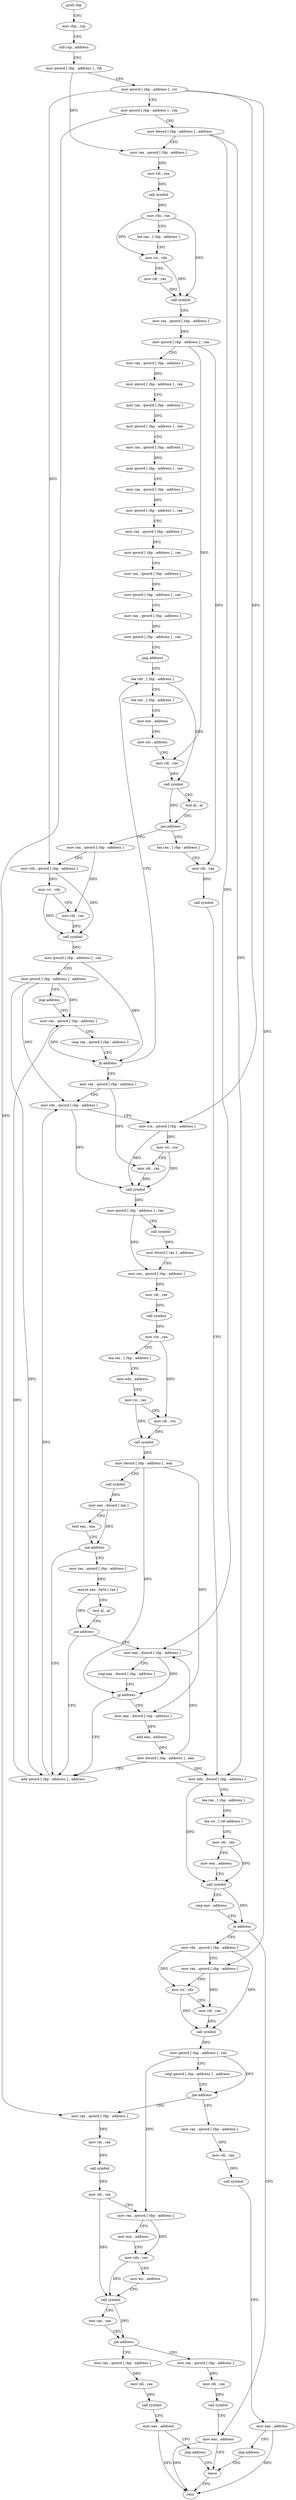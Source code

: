 digraph "func" {
"99433" [label = "push rbp" ]
"99434" [label = "mov rbp , rsp" ]
"99437" [label = "sub rsp , address" ]
"99444" [label = "mov qword [ rbp - address ] , rdi" ]
"99451" [label = "mov qword [ rbp - address ] , rsi" ]
"99458" [label = "mov qword [ rbp - address ] , rdx" ]
"99465" [label = "mov dword [ rbp - address ] , address" ]
"99472" [label = "mov rax , qword [ rbp - address ]" ]
"99479" [label = "mov rdi , rax" ]
"99482" [label = "call symbol" ]
"99487" [label = "mov rdx , rax" ]
"99490" [label = "lea rax , [ rbp - address ]" ]
"99497" [label = "mov rsi , rdx" ]
"99500" [label = "mov rdi , rax" ]
"99503" [label = "call symbol" ]
"99508" [label = "mov rax , qword [ rbp - address ]" ]
"99515" [label = "mov qword [ rbp - address ] , rax" ]
"99519" [label = "mov rax , qword [ rbp - address ]" ]
"99526" [label = "mov qword [ rbp - address ] , rax" ]
"99530" [label = "mov rax , qword [ rbp - address ]" ]
"99537" [label = "mov qword [ rbp - address ] , rax" ]
"99541" [label = "mov rax , qword [ rbp - address ]" ]
"99548" [label = "mov qword [ rbp - address ] , rax" ]
"99552" [label = "mov rax , qword [ rbp - address ]" ]
"99559" [label = "mov qword [ rbp - address ] , rax" ]
"99563" [label = "mov rax , qword [ rbp - address ]" ]
"99570" [label = "mov qword [ rbp - address ] , rax" ]
"99574" [label = "mov rax , qword [ rbp - address ]" ]
"99581" [label = "mov qword [ rbp - address ] , rax" ]
"99585" [label = "mov rax , qword [ rbp - address ]" ]
"99592" [label = "mov qword [ rbp - address ] , rax" ]
"99596" [label = "jmp address" ]
"99774" [label = "lea rdx , [ rbp - address ]" ]
"99778" [label = "lea rax , [ rbp - address ]" ]
"99782" [label = "mov ecx , address" ]
"99787" [label = "mov esi , address" ]
"99792" [label = "mov rdi , rax" ]
"99795" [label = "call symbol" ]
"99800" [label = "test al , al" ]
"99802" [label = "jne address" ]
"99601" [label = "mov rax , qword [ rbp - address ]" ]
"99808" [label = "lea rax , [ rbp - address ]" ]
"99605" [label = "mov rdx , qword [ rbp - address ]" ]
"99612" [label = "mov rsi , rdx" ]
"99615" [label = "mov rdi , rax" ]
"99618" [label = "call symbol" ]
"99623" [label = "mov qword [ rbp - address ] , rax" ]
"99627" [label = "mov qword [ rbp - address ] , address" ]
"99635" [label = "jmp address" ]
"99760" [label = "mov rax , qword [ rbp - address ]" ]
"99812" [label = "mov rdi , rax" ]
"99815" [label = "call symbol" ]
"99820" [label = "mov edx , dword [ rbp - address ]" ]
"99823" [label = "lea rax , [ rbp - address ]" ]
"99830" [label = "lea rsi , [ rel address ]" ]
"99837" [label = "mov rdi , rax" ]
"99840" [label = "mov eax , address" ]
"99845" [label = "call symbol" ]
"99850" [label = "cmp eax , address" ]
"99853" [label = "je address" ]
"99999" [label = "mov eax , address" ]
"99859" [label = "mov rdx , qword [ rbp - address ]" ]
"99764" [label = "cmp rax , qword [ rbp - address ]" ]
"99768" [label = "jb address" ]
"99637" [label = "mov rax , qword [ rbp - address ]" ]
"100004" [label = "leave" ]
"99866" [label = "mov rax , qword [ rbp - address ]" ]
"99873" [label = "mov rsi , rdx" ]
"99876" [label = "mov rdi , rax" ]
"99879" [label = "call symbol" ]
"99884" [label = "mov qword [ rbp - address ] , rax" ]
"99888" [label = "cmp qword [ rbp - address ] , address" ]
"99893" [label = "jne address" ]
"99917" [label = "mov rax , qword [ rbp - address ]" ]
"99895" [label = "mov rax , qword [ rbp - address ]" ]
"99641" [label = "mov rdx , qword [ rbp - address ]" ]
"99645" [label = "mov rcx , qword [ rbp - address ]" ]
"99652" [label = "mov rsi , rcx" ]
"99655" [label = "mov rdi , rax" ]
"99658" [label = "call symbol" ]
"99663" [label = "mov qword [ rbp - address ] , rax" ]
"99667" [label = "call symbol" ]
"99672" [label = "mov dword [ rax ] , address" ]
"99678" [label = "mov rax , qword [ rbp - address ]" ]
"99682" [label = "mov rdi , rax" ]
"99685" [label = "call symbol" ]
"99690" [label = "mov rcx , rax" ]
"99693" [label = "lea rax , [ rbp - address ]" ]
"99697" [label = "mov edx , address" ]
"99702" [label = "mov rsi , rax" ]
"99705" [label = "mov rdi , rcx" ]
"99708" [label = "call symbol" ]
"99713" [label = "mov dword [ rbp - address ] , eax" ]
"99716" [label = "call symbol" ]
"99721" [label = "mov eax , dword [ rax ]" ]
"99723" [label = "test eax , eax" ]
"99725" [label = "jne address" ]
"99755" [label = "add qword [ rbp - address ] , address" ]
"99727" [label = "mov rax , qword [ rbp - address ]" ]
"99924" [label = "mov rdi , rax" ]
"99927" [label = "call symbol" ]
"99932" [label = "mov rdi , rax" ]
"99935" [label = "mov rax , qword [ rbp - address ]" ]
"99939" [label = "mov ecx , address" ]
"99944" [label = "mov rdx , rax" ]
"99947" [label = "mov esi , address" ]
"99952" [label = "call symbol" ]
"99957" [label = "test rax , rax" ]
"99960" [label = "jne address" ]
"99984" [label = "mov rax , qword [ rbp - address ]" ]
"99962" [label = "mov rax , qword [ rbp - address ]" ]
"99902" [label = "mov rdi , rax" ]
"99905" [label = "call symbol" ]
"99910" [label = "mov eax , address" ]
"99915" [label = "jmp address" ]
"99731" [label = "movzx eax , byte [ rax ]" ]
"99734" [label = "test al , al" ]
"99736" [label = "jne address" ]
"99738" [label = "mov eax , dword [ rbp - address ]" ]
"99991" [label = "mov rdi , rax" ]
"99994" [label = "call symbol" ]
"99969" [label = "mov rdi , rax" ]
"99972" [label = "call symbol" ]
"99977" [label = "mov eax , address" ]
"99982" [label = "jmp address" ]
"100005" [label = "retn" ]
"99741" [label = "cmp eax , dword [ rbp - address ]" ]
"99744" [label = "jg address" ]
"99746" [label = "mov eax , dword [ rbp - address ]" ]
"99749" [label = "add eax , address" ]
"99752" [label = "mov dword [ rbp - address ] , eax" ]
"99433" -> "99434" [ label = "CFG" ]
"99434" -> "99437" [ label = "CFG" ]
"99437" -> "99444" [ label = "CFG" ]
"99444" -> "99451" [ label = "CFG" ]
"99444" -> "99472" [ label = "DFG" ]
"99451" -> "99458" [ label = "CFG" ]
"99451" -> "99605" [ label = "DFG" ]
"99451" -> "99866" [ label = "DFG" ]
"99451" -> "99645" [ label = "DFG" ]
"99458" -> "99465" [ label = "CFG" ]
"99458" -> "99917" [ label = "DFG" ]
"99465" -> "99472" [ label = "CFG" ]
"99465" -> "99820" [ label = "DFG" ]
"99465" -> "99738" [ label = "DFG" ]
"99472" -> "99479" [ label = "DFG" ]
"99479" -> "99482" [ label = "DFG" ]
"99482" -> "99487" [ label = "DFG" ]
"99487" -> "99490" [ label = "CFG" ]
"99487" -> "99497" [ label = "DFG" ]
"99487" -> "99503" [ label = "DFG" ]
"99490" -> "99497" [ label = "CFG" ]
"99497" -> "99500" [ label = "CFG" ]
"99497" -> "99503" [ label = "DFG" ]
"99500" -> "99503" [ label = "DFG" ]
"99503" -> "99508" [ label = "CFG" ]
"99508" -> "99515" [ label = "DFG" ]
"99515" -> "99519" [ label = "CFG" ]
"99515" -> "99792" [ label = "DFG" ]
"99515" -> "99812" [ label = "DFG" ]
"99519" -> "99526" [ label = "DFG" ]
"99526" -> "99530" [ label = "CFG" ]
"99530" -> "99537" [ label = "DFG" ]
"99537" -> "99541" [ label = "CFG" ]
"99541" -> "99548" [ label = "DFG" ]
"99548" -> "99552" [ label = "CFG" ]
"99552" -> "99559" [ label = "DFG" ]
"99559" -> "99563" [ label = "CFG" ]
"99563" -> "99570" [ label = "DFG" ]
"99570" -> "99574" [ label = "CFG" ]
"99574" -> "99581" [ label = "DFG" ]
"99581" -> "99585" [ label = "CFG" ]
"99585" -> "99592" [ label = "DFG" ]
"99592" -> "99596" [ label = "CFG" ]
"99596" -> "99774" [ label = "CFG" ]
"99774" -> "99778" [ label = "CFG" ]
"99774" -> "99795" [ label = "DFG" ]
"99778" -> "99782" [ label = "CFG" ]
"99782" -> "99787" [ label = "CFG" ]
"99787" -> "99792" [ label = "CFG" ]
"99792" -> "99795" [ label = "DFG" ]
"99795" -> "99800" [ label = "CFG" ]
"99795" -> "99802" [ label = "DFG" ]
"99800" -> "99802" [ label = "CFG" ]
"99802" -> "99601" [ label = "CFG" ]
"99802" -> "99808" [ label = "CFG" ]
"99601" -> "99605" [ label = "CFG" ]
"99601" -> "99615" [ label = "DFG" ]
"99808" -> "99812" [ label = "CFG" ]
"99605" -> "99612" [ label = "DFG" ]
"99605" -> "99618" [ label = "DFG" ]
"99612" -> "99615" [ label = "CFG" ]
"99612" -> "99618" [ label = "DFG" ]
"99615" -> "99618" [ label = "DFG" ]
"99618" -> "99623" [ label = "DFG" ]
"99623" -> "99627" [ label = "CFG" ]
"99623" -> "99768" [ label = "DFG" ]
"99627" -> "99635" [ label = "CFG" ]
"99627" -> "99760" [ label = "DFG" ]
"99627" -> "99641" [ label = "DFG" ]
"99627" -> "99755" [ label = "DFG" ]
"99635" -> "99760" [ label = "CFG" ]
"99760" -> "99764" [ label = "CFG" ]
"99760" -> "99768" [ label = "DFG" ]
"99812" -> "99815" [ label = "DFG" ]
"99815" -> "99820" [ label = "CFG" ]
"99820" -> "99823" [ label = "CFG" ]
"99820" -> "99845" [ label = "DFG" ]
"99823" -> "99830" [ label = "CFG" ]
"99830" -> "99837" [ label = "CFG" ]
"99837" -> "99840" [ label = "CFG" ]
"99837" -> "99845" [ label = "DFG" ]
"99840" -> "99845" [ label = "CFG" ]
"99845" -> "99850" [ label = "CFG" ]
"99845" -> "99853" [ label = "DFG" ]
"99850" -> "99853" [ label = "CFG" ]
"99853" -> "99999" [ label = "CFG" ]
"99853" -> "99859" [ label = "CFG" ]
"99999" -> "100004" [ label = "CFG" ]
"99999" -> "100005" [ label = "DFG" ]
"99859" -> "99866" [ label = "CFG" ]
"99859" -> "99873" [ label = "DFG" ]
"99859" -> "99879" [ label = "DFG" ]
"99764" -> "99768" [ label = "CFG" ]
"99768" -> "99637" [ label = "CFG" ]
"99768" -> "99774" [ label = "CFG" ]
"99637" -> "99641" [ label = "CFG" ]
"99637" -> "99655" [ label = "DFG" ]
"100004" -> "100005" [ label = "CFG" ]
"99866" -> "99873" [ label = "CFG" ]
"99866" -> "99876" [ label = "DFG" ]
"99873" -> "99876" [ label = "CFG" ]
"99873" -> "99879" [ label = "DFG" ]
"99876" -> "99879" [ label = "DFG" ]
"99879" -> "99884" [ label = "DFG" ]
"99884" -> "99888" [ label = "CFG" ]
"99884" -> "99893" [ label = "DFG" ]
"99884" -> "99935" [ label = "DFG" ]
"99888" -> "99893" [ label = "CFG" ]
"99893" -> "99917" [ label = "CFG" ]
"99893" -> "99895" [ label = "CFG" ]
"99917" -> "99924" [ label = "DFG" ]
"99895" -> "99902" [ label = "DFG" ]
"99641" -> "99645" [ label = "CFG" ]
"99641" -> "99658" [ label = "DFG" ]
"99645" -> "99652" [ label = "DFG" ]
"99645" -> "99658" [ label = "DFG" ]
"99652" -> "99655" [ label = "CFG" ]
"99652" -> "99658" [ label = "DFG" ]
"99655" -> "99658" [ label = "DFG" ]
"99658" -> "99663" [ label = "DFG" ]
"99663" -> "99667" [ label = "CFG" ]
"99663" -> "99678" [ label = "DFG" ]
"99667" -> "99672" [ label = "DFG" ]
"99672" -> "99678" [ label = "CFG" ]
"99678" -> "99682" [ label = "DFG" ]
"99682" -> "99685" [ label = "DFG" ]
"99685" -> "99690" [ label = "DFG" ]
"99690" -> "99693" [ label = "CFG" ]
"99690" -> "99705" [ label = "DFG" ]
"99693" -> "99697" [ label = "CFG" ]
"99697" -> "99702" [ label = "CFG" ]
"99702" -> "99705" [ label = "CFG" ]
"99702" -> "99708" [ label = "DFG" ]
"99705" -> "99708" [ label = "DFG" ]
"99708" -> "99713" [ label = "DFG" ]
"99713" -> "99716" [ label = "CFG" ]
"99713" -> "99744" [ label = "DFG" ]
"99713" -> "99746" [ label = "DFG" ]
"99716" -> "99721" [ label = "DFG" ]
"99721" -> "99723" [ label = "CFG" ]
"99721" -> "99725" [ label = "DFG" ]
"99723" -> "99725" [ label = "CFG" ]
"99725" -> "99755" [ label = "CFG" ]
"99725" -> "99727" [ label = "CFG" ]
"99755" -> "99760" [ label = "DFG" ]
"99755" -> "99641" [ label = "DFG" ]
"99727" -> "99731" [ label = "DFG" ]
"99924" -> "99927" [ label = "DFG" ]
"99927" -> "99932" [ label = "DFG" ]
"99932" -> "99935" [ label = "CFG" ]
"99932" -> "99952" [ label = "DFG" ]
"99935" -> "99939" [ label = "CFG" ]
"99935" -> "99944" [ label = "DFG" ]
"99939" -> "99944" [ label = "CFG" ]
"99944" -> "99947" [ label = "CFG" ]
"99944" -> "99952" [ label = "DFG" ]
"99947" -> "99952" [ label = "CFG" ]
"99952" -> "99957" [ label = "CFG" ]
"99952" -> "99960" [ label = "DFG" ]
"99957" -> "99960" [ label = "CFG" ]
"99960" -> "99984" [ label = "CFG" ]
"99960" -> "99962" [ label = "CFG" ]
"99984" -> "99991" [ label = "DFG" ]
"99962" -> "99969" [ label = "DFG" ]
"99902" -> "99905" [ label = "DFG" ]
"99905" -> "99910" [ label = "CFG" ]
"99910" -> "99915" [ label = "CFG" ]
"99910" -> "100005" [ label = "DFG" ]
"99915" -> "100004" [ label = "CFG" ]
"99731" -> "99734" [ label = "CFG" ]
"99731" -> "99736" [ label = "DFG" ]
"99734" -> "99736" [ label = "CFG" ]
"99736" -> "99755" [ label = "CFG" ]
"99736" -> "99738" [ label = "CFG" ]
"99738" -> "99741" [ label = "CFG" ]
"99738" -> "99744" [ label = "DFG" ]
"99991" -> "99994" [ label = "DFG" ]
"99994" -> "99999" [ label = "CFG" ]
"99969" -> "99972" [ label = "DFG" ]
"99972" -> "99977" [ label = "CFG" ]
"99977" -> "99982" [ label = "CFG" ]
"99977" -> "100005" [ label = "DFG" ]
"99982" -> "100004" [ label = "CFG" ]
"99741" -> "99744" [ label = "CFG" ]
"99744" -> "99755" [ label = "CFG" ]
"99744" -> "99746" [ label = "CFG" ]
"99746" -> "99749" [ label = "DFG" ]
"99749" -> "99752" [ label = "DFG" ]
"99752" -> "99755" [ label = "CFG" ]
"99752" -> "99820" [ label = "DFG" ]
"99752" -> "99738" [ label = "DFG" ]
}
